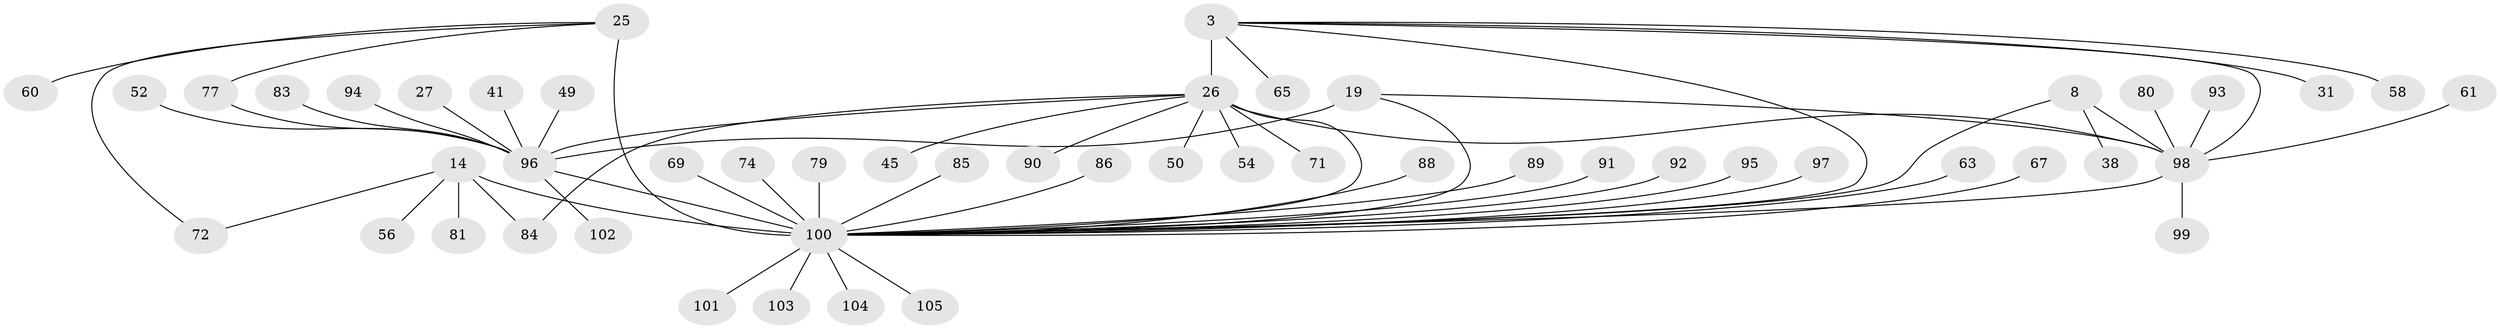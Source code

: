 // original degree distribution, {6: 0.05714285714285714, 8: 0.0380952380952381, 7: 0.05714285714285714, 5: 0.009523809523809525, 10: 0.02857142857142857, 14: 0.009523809523809525, 4: 0.02857142857142857, 11: 0.009523809523809525, 13: 0.009523809523809525, 2: 0.19047619047619047, 1: 0.5428571428571428, 3: 0.01904761904761905}
// Generated by graph-tools (version 1.1) at 2025/58/03/04/25 21:58:11]
// undirected, 52 vertices, 61 edges
graph export_dot {
graph [start="1"]
  node [color=gray90,style=filled];
  3 [super="+1"];
  8 [super="+7"];
  14 [super="+13"];
  19 [super="+18"];
  25 [super="+22"];
  26 [super="+5"];
  27;
  31;
  38;
  41;
  45;
  49;
  50;
  52;
  54;
  56;
  58;
  60;
  61;
  63 [super="+35"];
  65;
  67;
  69;
  71 [super="+68"];
  72;
  74 [super="+28+47+70"];
  77;
  79;
  80 [super="+64"];
  81;
  83;
  84;
  85;
  86 [super="+30"];
  88 [super="+39+82+87"];
  89;
  90 [super="+76"];
  91;
  92;
  93;
  94 [super="+73"];
  95;
  96 [super="+37+16+20"];
  97;
  98 [super="+32+10+36+48"];
  99 [super="+62"];
  100 [super="+15+12+29+78+33+51+57"];
  101;
  102;
  103;
  104;
  105;
  3 -- 58;
  3 -- 65;
  3 -- 31;
  3 -- 100;
  3 -- 26 [weight=6];
  3 -- 98;
  8 -- 38;
  8 -- 100 [weight=2];
  8 -- 98 [weight=6];
  14 -- 81;
  14 -- 84;
  14 -- 56;
  14 -- 72;
  14 -- 100 [weight=6];
  19 -- 96 [weight=6];
  19 -- 100;
  19 -- 98;
  25 -- 72;
  25 -- 77;
  25 -- 60;
  25 -- 100 [weight=7];
  26 -- 100 [weight=2];
  26 -- 96;
  26 -- 98;
  26 -- 71;
  26 -- 45;
  26 -- 50;
  26 -- 84;
  26 -- 54;
  26 -- 90;
  27 -- 96;
  41 -- 96;
  49 -- 96;
  52 -- 96;
  61 -- 98;
  63 -- 100;
  67 -- 100;
  69 -- 100;
  74 -- 100;
  77 -- 96;
  79 -- 100;
  80 -- 98;
  83 -- 96;
  85 -- 100;
  86 -- 100;
  88 -- 100;
  89 -- 100;
  91 -- 100;
  92 -- 100;
  93 -- 98;
  94 -- 96;
  95 -- 100;
  96 -- 100 [weight=2];
  96 -- 102;
  97 -- 100;
  98 -- 99;
  98 -- 100;
  100 -- 103;
  100 -- 101;
  100 -- 104;
  100 -- 105;
}
